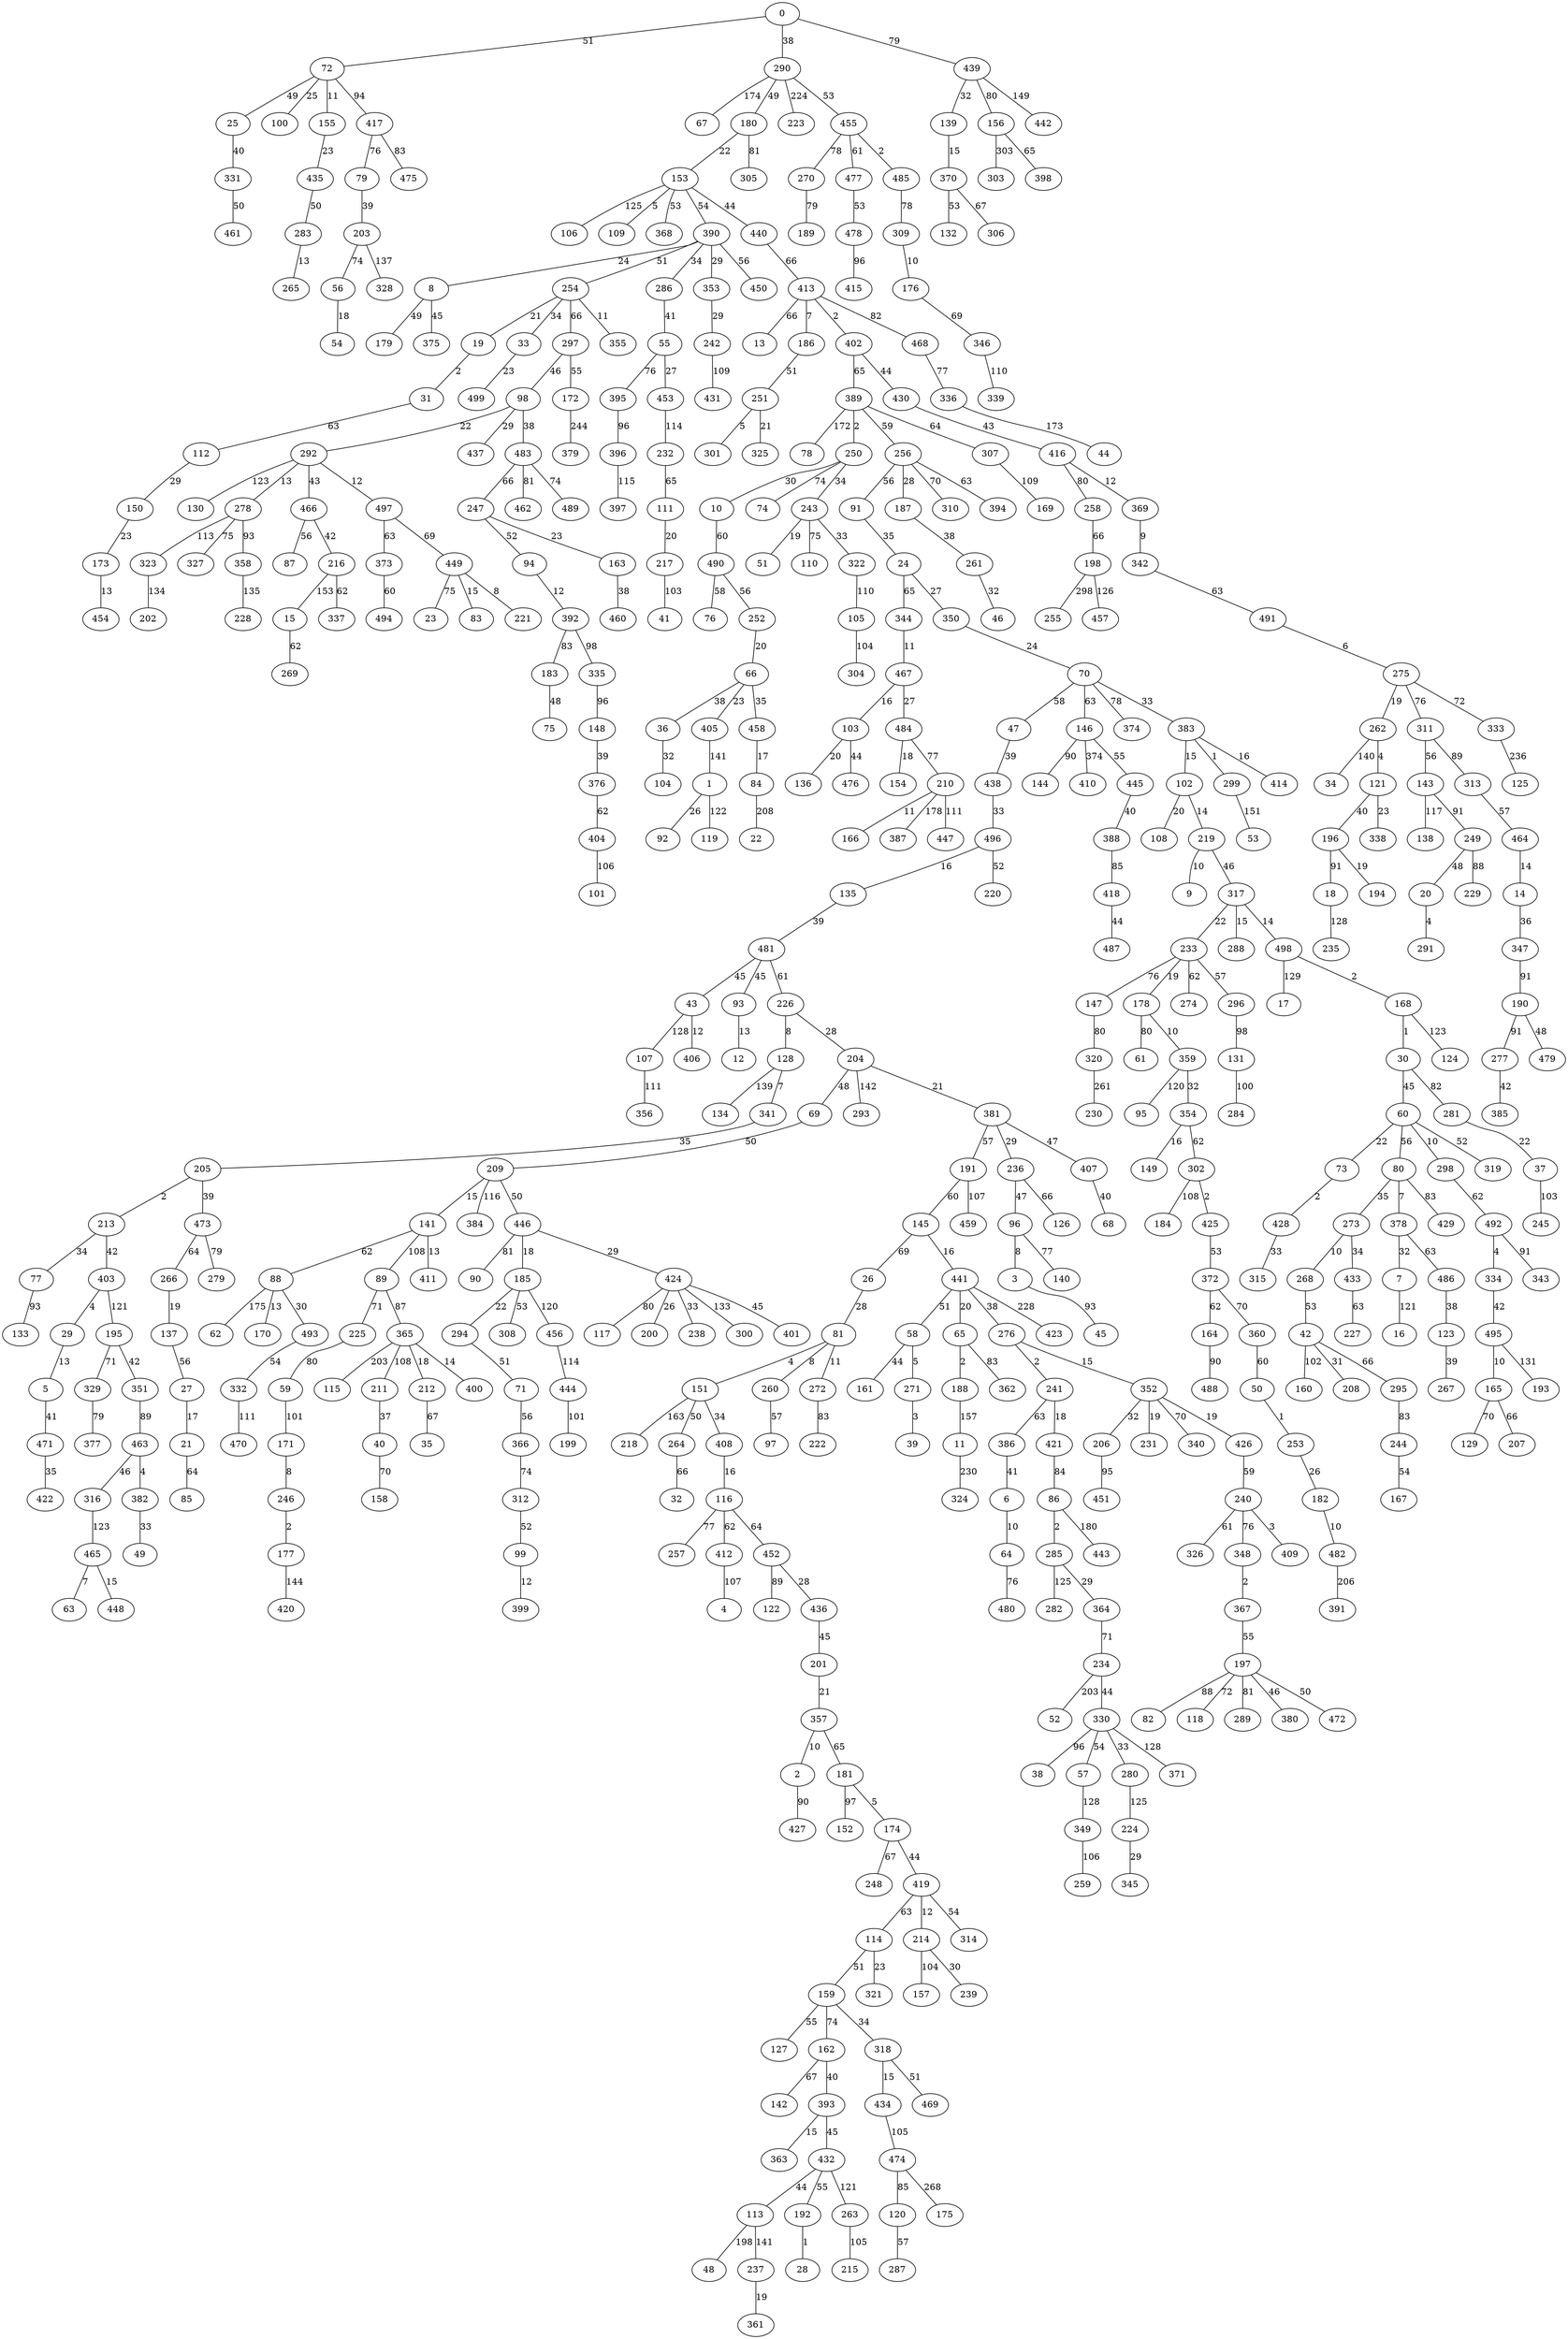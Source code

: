 strict graph G {
0;
1;
2;
3;
4;
5;
6;
7;
8;
9;
10;
11;
12;
13;
14;
15;
16;
17;
18;
19;
20;
21;
22;
23;
24;
25;
26;
27;
28;
29;
30;
31;
32;
33;
34;
35;
36;
37;
38;
39;
40;
41;
42;
43;
44;
45;
46;
47;
48;
49;
50;
51;
52;
53;
54;
55;
56;
57;
58;
59;
60;
61;
62;
63;
64;
65;
66;
67;
68;
69;
70;
71;
72;
73;
74;
75;
76;
77;
78;
79;
80;
81;
82;
83;
84;
85;
86;
87;
88;
89;
90;
91;
92;
93;
94;
95;
96;
97;
98;
99;
100;
101;
102;
103;
104;
105;
106;
107;
108;
109;
110;
111;
112;
113;
114;
115;
116;
117;
118;
119;
120;
121;
122;
123;
124;
125;
126;
127;
128;
129;
130;
131;
132;
133;
134;
135;
136;
137;
138;
139;
140;
141;
142;
143;
144;
145;
146;
147;
148;
149;
150;
151;
152;
153;
154;
155;
156;
157;
158;
159;
160;
161;
162;
163;
164;
165;
166;
167;
168;
169;
170;
171;
172;
173;
174;
175;
176;
177;
178;
179;
180;
181;
182;
183;
184;
185;
186;
187;
188;
189;
190;
191;
192;
193;
194;
195;
196;
197;
198;
199;
200;
201;
202;
203;
204;
205;
206;
207;
208;
209;
210;
211;
212;
213;
214;
215;
216;
217;
218;
219;
220;
221;
222;
223;
224;
225;
226;
227;
228;
229;
230;
231;
232;
233;
234;
235;
236;
237;
238;
239;
240;
241;
242;
243;
244;
245;
246;
247;
248;
249;
250;
251;
252;
253;
254;
255;
256;
257;
258;
259;
260;
261;
262;
263;
264;
265;
266;
267;
268;
269;
270;
271;
272;
273;
274;
275;
276;
277;
278;
279;
280;
281;
282;
283;
284;
285;
286;
287;
288;
289;
290;
291;
292;
293;
294;
295;
296;
297;
298;
299;
300;
301;
302;
303;
304;
305;
306;
307;
308;
309;
310;
311;
312;
313;
314;
315;
316;
317;
318;
319;
320;
321;
322;
323;
324;
325;
326;
327;
328;
329;
330;
331;
332;
333;
334;
335;
336;
337;
338;
339;
340;
341;
342;
343;
344;
345;
346;
347;
348;
349;
350;
351;
352;
353;
354;
355;
356;
357;
358;
359;
360;
361;
362;
363;
364;
365;
366;
367;
368;
369;
370;
371;
372;
373;
374;
375;
376;
377;
378;
379;
380;
381;
382;
383;
384;
385;
386;
387;
388;
389;
390;
391;
392;
393;
394;
395;
396;
397;
398;
399;
400;
401;
402;
403;
404;
405;
406;
407;
408;
409;
410;
411;
412;
413;
414;
415;
416;
417;
418;
419;
420;
421;
422;
423;
424;
425;
426;
427;
428;
429;
430;
431;
432;
433;
434;
435;
436;
437;
438;
439;
440;
441;
442;
443;
444;
445;
446;
447;
448;
449;
450;
451;
452;
453;
454;
455;
456;
457;
458;
459;
460;
461;
462;
463;
464;
465;
466;
467;
468;
469;
470;
471;
472;
473;
474;
475;
476;
477;
478;
479;
480;
481;
482;
483;
484;
485;
486;
487;
488;
489;
490;
491;
492;
493;
494;
495;
496;
497;
498;
499;
449 -- 221  [label=8];
105 -- 304  [label=104];
182 -- 482  [label=10];
139 -- 370  [label=15];
205 -- 213  [label=2];
474 -- 120  [label=85];
213 -- 77  [label=34];
111 -- 217  [label=20];
424 -- 238  [label=33];
278 -- 323  [label=113];
191 -- 459  [label=107];
198 -- 457  [label=126];
428 -- 315  [label=33];
292 -- 466  [label=43];
79 -- 203  [label=39];
69 -- 209  [label=50];
197 -- 380  [label=46];
256 -- 394  [label=63];
352 -- 340  [label=70];
332 -- 470  [label=111];
292 -- 130  [label=123];
121 -- 196  [label=40];
272 -- 222  [label=83];
365 -- 211  [label=108];
7 -- 16  [label=121];
163 -- 460  [label=38];
270 -- 189  [label=79];
262 -- 34  [label=140];
177 -- 420  [label=144];
181 -- 174  [label=5];
290 -- 455  [label=53];
59 -- 171  [label=101];
372 -- 164  [label=62];
495 -- 193  [label=131];
120 -- 287  [label=57];
219 -- 9  [label=10];
446 -- 424  [label=29];
40 -- 158  [label=70];
336 -- 44  [label=173];
42 -- 160  [label=102];
212 -- 35  [label=67];
70 -- 146  [label=63];
209 -- 384  [label=116];
80 -- 273  [label=35];
102 -- 219  [label=14];
440 -- 413  [label=66];
219 -- 317  [label=46];
241 -- 421  [label=18];
226 -- 204  [label=28];
464 -- 14  [label=14];
463 -- 382  [label=4];
458 -- 84  [label=17];
196 -- 18  [label=91];
484 -- 210  [label=77];
436 -- 201  [label=45];
273 -- 268  [label=10];
153 -- 109  [label=5];
254 -- 355  [label=11];
251 -- 301  [label=5];
240 -- 326  [label=61];
131 -- 284  [label=100];
278 -- 358  [label=93];
88 -- 493  [label=30];
290 -- 180  [label=49];
153 -- 106  [label=125];
151 -- 264  [label=50];
390 -- 450  [label=56];
243 -- 110  [label=75];
298 -- 492  [label=62];
33 -- 499  [label=23];
354 -- 302  [label=62];
471 -- 422  [label=35];
240 -- 409  [label=3];
445 -- 388  [label=40];
370 -- 306  [label=67];
318 -- 469  [label=51];
98 -- 483  [label=38];
438 -- 496  [label=33];
116 -- 257  [label=77];
30 -- 281  [label=82];
146 -- 410  [label=374];
252 -- 66  [label=20];
256 -- 310  [label=70];
2 -- 427  [label=90];
402 -- 389  [label=65];
81 -- 260  [label=8];
302 -- 425  [label=2];
353 -- 242  [label=29];
209 -- 446  [label=50];
162 -- 142  [label=67];
233 -- 147  [label=76];
402 -- 430  [label=44];
203 -- 328  [label=137];
261 -- 46  [label=32];
70 -- 374  [label=78];
113 -- 48  [label=198];
31 -- 112  [label=63];
71 -- 366  [label=56];
419 -- 114  [label=63];
91 -- 24  [label=35];
213 -- 403  [label=42];
188 -- 11  [label=157];
434 -- 474  [label=105];
224 -- 345  [label=29];
366 -- 312  [label=74];
278 -- 327  [label=75];
72 -- 417  [label=94];
197 -- 472  [label=50];
148 -- 376  [label=39];
393 -- 363  [label=15];
187 -- 261  [label=38];
484 -- 154  [label=18];
352 -- 426  [label=19];
201 -- 357  [label=21];
389 -- 250  [label=2];
24 -- 350  [label=27];
210 -- 447  [label=111];
477 -- 478  [label=53];
0 -- 290  [label=38];
359 -- 95  [label=120];
323 -- 202  [label=134];
465 -- 63  [label=7];
302 -- 184  [label=108];
365 -- 400  [label=14];
389 -- 78  [label=172];
430 -- 416  [label=43];
14 -- 347  [label=36];
426 -- 240  [label=59];
299 -- 53  [label=151];
70 -- 383  [label=33];
335 -- 148  [label=96];
285 -- 364  [label=29];
468 -- 336  [label=77];
98 -- 437  [label=29];
159 -- 318  [label=34];
367 -- 197  [label=55];
77 -- 133  [label=93];
413 -- 468  [label=82];
297 -- 172  [label=55];
43 -- 406  [label=12];
389 -- 256  [label=59];
275 -- 333  [label=72];
424 -- 300  [label=133];
317 -- 498  [label=14];
216 -- 337  [label=62];
365 -- 115  [label=203];
159 -- 162  [label=74];
386 -- 6  [label=41];
186 -- 251  [label=51];
473 -- 279  [label=79];
276 -- 352  [label=15];
36 -- 104  [label=32];
103 -- 476  [label=44];
172 -- 379  [label=244];
211 -- 40  [label=37];
254 -- 33  [label=34];
145 -- 26  [label=69];
413 -- 13  [label=66];
441 -- 65  [label=20];
413 -- 402  [label=2];
88 -- 170  [label=13];
496 -- 135  [label=16];
453 -- 232  [label=114];
146 -- 445  [label=55];
128 -- 134  [label=139];
204 -- 381  [label=21];
317 -- 288  [label=15];
378 -- 7  [label=32];
121 -- 338  [label=23];
204 -- 69  [label=48];
88 -- 62  [label=175];
492 -- 343  [label=91];
432 -- 192  [label=55];
232 -- 111  [label=65];
153 -- 368  [label=53];
89 -- 225  [label=71];
180 -- 153  [label=22];
390 -- 286  [label=34];
416 -- 369  [label=12];
295 -- 244  [label=83];
244 -- 167  [label=54];
174 -- 419  [label=44];
254 -- 297  [label=66];
359 -- 354  [label=32];
64 -- 480  [label=76];
206 -- 451  [label=95];
467 -- 103  [label=16];
135 -- 481  [label=39];
481 -- 93  [label=45];
80 -- 378  [label=7];
312 -- 99  [label=52];
164 -- 488  [label=90];
352 -- 231  [label=19];
43 -- 107  [label=128];
143 -- 138  [label=117];
146 -- 144  [label=90];
103 -- 136  [label=20];
141 -- 88  [label=62];
37 -- 245  [label=103];
466 -- 216  [label=42];
8 -- 375  [label=45];
483 -- 489  [label=74];
156 -- 303  [label=303];
497 -- 373  [label=63];
313 -- 464  [label=57];
449 -- 23  [label=75];
66 -- 458  [label=35];
320 -- 230  [label=261];
116 -- 452  [label=64];
198 -- 255  [label=298];
346 -- 339  [label=110];
382 -- 49  [label=33];
251 -- 325  [label=21];
465 -- 448  [label=15];
60 -- 73  [label=22];
18 -- 235  [label=128];
491 -- 275  [label=6];
249 -- 20  [label=48];
73 -- 428  [label=2];
247 -- 94  [label=52];
168 -- 30  [label=1];
151 -- 218  [label=163];
42 -- 208  [label=31];
435 -- 283  [label=50];
233 -- 296  [label=57];
3 -- 45  [label=93];
242 -- 431  [label=109];
309 -- 176  [label=10];
316 -- 465  [label=123];
236 -- 126  [label=66];
268 -- 42  [label=53];
392 -- 335  [label=98];
292 -- 278  [label=13];
433 -- 227  [label=63];
425 -- 372  [label=53];
390 -- 8  [label=24];
162 -- 393  [label=40];
396 -- 397  [label=115];
432 -- 263  [label=121];
21 -- 85  [label=64];
234 -- 330  [label=44];
381 -- 191  [label=57];
185 -- 308  [label=53];
165 -- 207  [label=66];
10 -- 490  [label=60];
5 -- 471  [label=41];
174 -- 248  [label=67];
481 -- 43  [label=45];
403 -- 29  [label=4];
42 -- 295  [label=66];
197 -- 289  [label=81];
165 -- 129  [label=70];
290 -- 67  [label=174];
482 -- 391  [label=206];
271 -- 39  [label=3];
297 -- 98  [label=46];
60 -- 298  [label=10];
226 -- 128  [label=8];
72 -- 155  [label=11];
330 -- 57  [label=54];
151 -- 408  [label=34];
107 -- 356  [label=111];
439 -- 139  [label=32];
137 -- 27  [label=56];
96 -- 3  [label=8];
412 -- 4  [label=107];
156 -- 398  [label=65];
467 -- 484  [label=27];
330 -- 280  [label=33];
463 -- 316  [label=46];
393 -- 432  [label=45];
262 -- 121  [label=4];
444 -- 199  [label=101];
296 -- 131  [label=98];
243 -- 322  [label=33];
456 -- 444  [label=114];
26 -- 81  [label=28];
407 -- 68  [label=40];
65 -- 188  [label=2];
418 -- 487  [label=44];
481 -- 226  [label=61];
286 -- 55  [label=41];
250 -- 243  [label=34];
234 -- 52  [label=203];
383 -- 414  [label=16];
446 -- 185  [label=18];
102 -- 108  [label=20];
190 -- 277  [label=91];
276 -- 241  [label=2];
147 -- 320  [label=80];
341 -- 205  [label=35];
421 -- 86  [label=84];
0 -- 439  [label=79];
351 -- 463  [label=89];
333 -- 125  [label=236];
376 -- 404  [label=62];
283 -- 265  [label=13];
492 -- 334  [label=4];
29 -- 5  [label=13];
483 -- 462  [label=81];
233 -- 274  [label=62];
60 -- 319  [label=52];
86 -- 443  [label=180];
66 -- 405  [label=23];
217 -- 41  [label=103];
116 -- 412  [label=62];
168 -- 124  [label=123];
419 -- 214  [label=12];
112 -- 150  [label=29];
331 -- 461  [label=50];
473 -- 266  [label=64];
6 -- 64  [label=10];
159 -- 127  [label=55];
19 -- 31  [label=2];
360 -- 50  [label=60];
98 -- 292  [label=22];
264 -- 32  [label=66];
253 -- 182  [label=26];
439 -- 156  [label=80];
24 -- 344  [label=65];
311 -- 313  [label=89];
490 -- 252  [label=56];
281 -- 37  [label=22];
1 -- 119  [label=122];
441 -- 423  [label=228];
236 -- 96  [label=47];
354 -- 149  [label=16];
349 -- 259  [label=106];
449 -- 83  [label=15];
388 -- 418  [label=85];
192 -- 28  [label=1];
246 -- 177  [label=2];
55 -- 395  [label=76];
441 -- 276  [label=38];
404 -- 101  [label=106];
180 -- 305  [label=81];
80 -- 429  [label=83];
455 -- 270  [label=78];
317 -- 233  [label=22];
155 -- 435  [label=23];
446 -- 90  [label=81];
20 -- 291  [label=4];
498 -- 17  [label=129];
497 -- 449  [label=69];
311 -- 143  [label=56];
369 -- 342  [label=9];
27 -- 21  [label=17];
322 -- 105  [label=110];
247 -- 163  [label=23];
390 -- 254  [label=51];
55 -- 453  [label=27];
145 -- 441  [label=16];
493 -- 332  [label=54];
65 -- 362  [label=83];
329 -- 377  [label=79];
96 -- 140  [label=77];
72 -- 100  [label=25];
486 -- 123  [label=38];
190 -- 479  [label=48];
81 -- 151  [label=4];
205 -- 473  [label=39];
15 -- 269  [label=62];
383 -- 102  [label=15];
25 -- 331  [label=40];
249 -- 229  [label=88];
183 -- 75  [label=48];
210 -- 387  [label=178];
294 -- 71  [label=51];
81 -- 272  [label=11];
455 -- 477  [label=61];
318 -- 434  [label=15];
424 -- 200  [label=26];
347 -- 190  [label=91];
424 -- 117  [label=80];
250 -- 10  [label=30];
485 -- 309  [label=78];
330 -- 38  [label=96];
413 -- 186  [label=7];
254 -- 19  [label=21];
233 -- 178  [label=19];
395 -- 396  [label=96];
30 -- 60  [label=45];
47 -- 438  [label=39];
408 -- 116  [label=16];
344 -- 467  [label=11];
150 -- 173  [label=23];
496 -- 220  [label=52];
373 -- 494  [label=60];
203 -- 56  [label=74];
372 -- 360  [label=70];
181 -- 152  [label=97];
364 -- 234  [label=71];
1 -- 92  [label=26];
99 -- 399  [label=12];
350 -- 70  [label=24];
113 -- 237  [label=141];
483 -- 247  [label=66];
94 -- 392  [label=12];
358 -- 228  [label=135];
258 -- 198  [label=66];
498 -- 168  [label=2];
381 -- 407  [label=47];
424 -- 401  [label=45];
141 -- 89  [label=108];
86 -- 285  [label=2];
273 -- 433  [label=34];
478 -- 415  [label=96];
275 -- 262  [label=19];
196 -- 194  [label=19];
214 -- 239  [label=30];
57 -- 349  [label=128];
11 -- 324  [label=230];
178 -- 61  [label=80];
334 -- 495  [label=42];
58 -- 271  [label=5];
383 -- 299  [label=1];
452 -- 122  [label=89];
84 -- 22  [label=208];
466 -- 87  [label=56];
114 -- 321  [label=23];
490 -- 76  [label=58];
237 -- 361  [label=19];
114 -- 159  [label=51];
392 -- 183  [label=83];
277 -- 385  [label=42];
210 -- 166  [label=11];
439 -- 442  [label=149];
240 -- 348  [label=76];
93 -- 12  [label=13];
330 -- 371  [label=128];
417 -- 475  [label=83];
50 -- 253  [label=1];
405 -- 1  [label=141];
474 -- 175  [label=268];
191 -- 145  [label=60];
348 -- 367  [label=2];
419 -- 314  [label=54];
123 -- 267  [label=39];
389 -- 307  [label=64];
495 -- 165  [label=10];
357 -- 181  [label=65];
209 -- 141  [label=15];
417 -- 79  [label=76];
243 -- 51  [label=19];
256 -- 91  [label=56];
263 -- 215  [label=105];
216 -- 15  [label=153];
173 -- 454  [label=13];
241 -- 386  [label=63];
153 -- 390  [label=54];
60 -- 80  [label=56];
197 -- 118  [label=72];
381 -- 236  [label=29];
256 -- 187  [label=28];
307 -- 169  [label=109];
58 -- 161  [label=44];
8 -- 179  [label=49];
352 -- 206  [label=32];
416 -- 258  [label=80];
378 -- 486  [label=63];
275 -- 311  [label=76];
195 -- 329  [label=71];
357 -- 2  [label=10];
280 -- 224  [label=125];
342 -- 491  [label=63];
365 -- 212  [label=18];
195 -- 351  [label=42];
390 -- 353  [label=29];
66 -- 36  [label=38];
452 -- 436  [label=28];
432 -- 113  [label=44];
225 -- 59  [label=80];
178 -- 359  [label=10];
153 -- 440  [label=44];
0 -- 72  [label=51];
455 -- 485  [label=2];
285 -- 282  [label=125];
197 -- 82  [label=88];
204 -- 293  [label=142];
214 -- 157  [label=104];
143 -- 249  [label=91];
403 -- 195  [label=121];
72 -- 25  [label=49];
266 -- 137  [label=19];
171 -- 246  [label=8];
56 -- 54  [label=18];
141 -- 411  [label=13];
89 -- 365  [label=87];
70 -- 47  [label=58];
185 -- 294  [label=22];
290 -- 223  [label=224];
128 -- 341  [label=7];
260 -- 97  [label=57];
441 -- 58  [label=51];
250 -- 74  [label=74];
292 -- 497  [label=12];
370 -- 132  [label=53];
185 -- 456  [label=120];
176 -- 346  [label=69];
}
